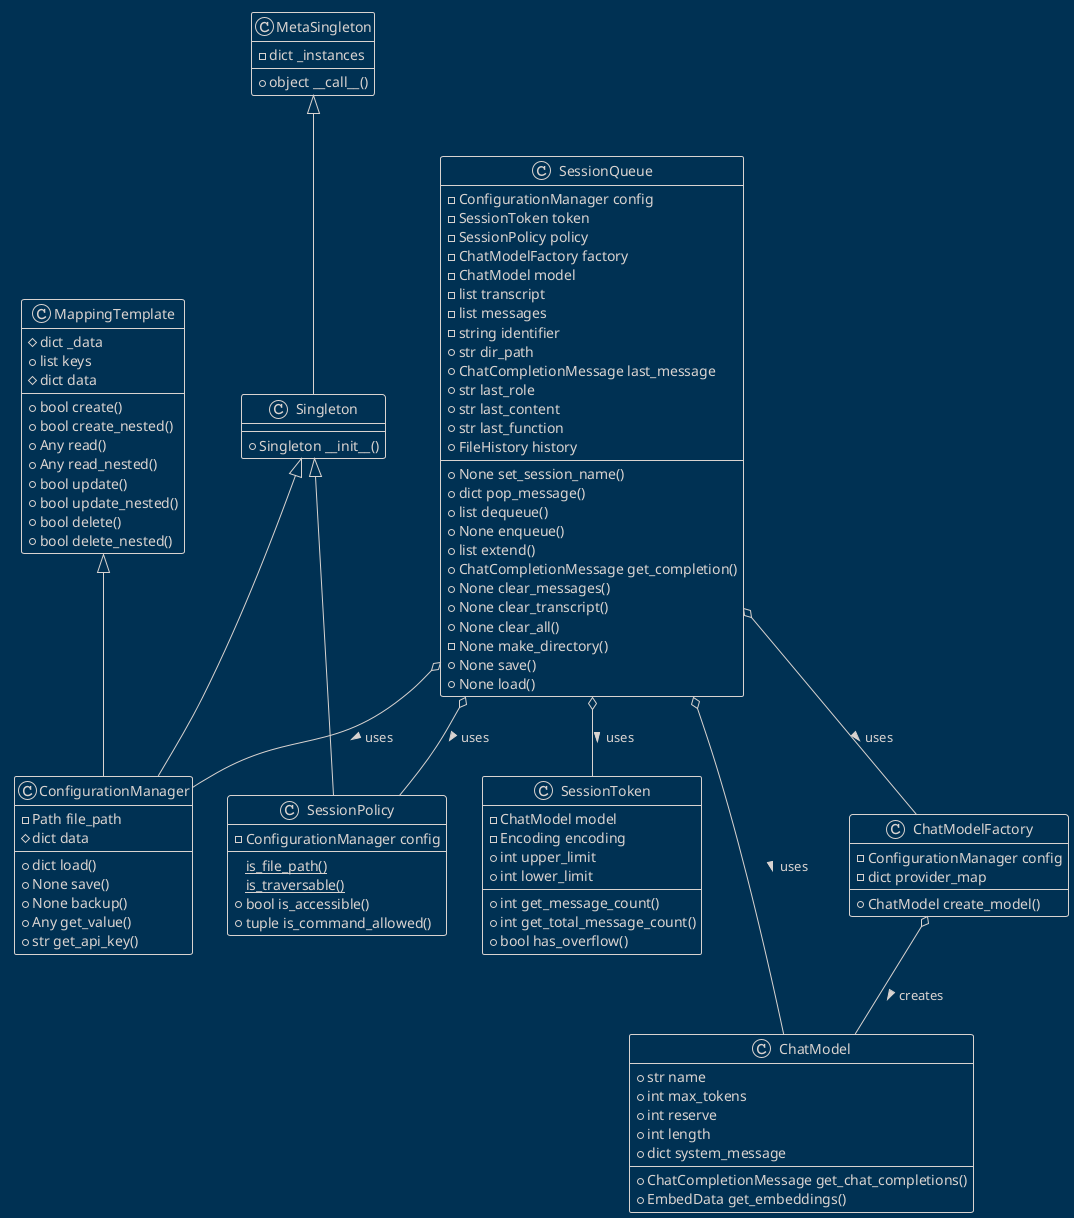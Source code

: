 @startuml SessionQueue
!theme blueprint

' docs/diagrams/plantuml/session_queue.puml

class SessionQueue {
  - ConfigurationManager config
  - SessionToken token
  - SessionPolicy policy
  - ChatModelFactory factory
  - ChatModel model
  - list transcript
  - list messages
  - string identifier
  + str dir_path
  + ChatCompletionMessage last_message
  + str last_role
  + str last_content
  + str last_function
  + FileHistory history
  + None set_session_name()
  + dict pop_message()
  + list dequeue()
  + None enqueue()
  + list extend()
  + ChatCompletionMessage get_completion()
  + None clear_messages()
  + None clear_transcript()
  + None clear_all()
  - None make_directory()
  + None save()
  + None load()
}

class MetaSingleton {
    - dict _instances
    + object __call__()
}

class Singleton extends MetaSingleton {
  + Singleton __init__()
}

class MappingTemplate {
  # dict _data
  + list keys
  # dict data
  + bool create()
  + bool create_nested()
  + Any read()
  + Any read_nested()
  + bool update()
  + bool update_nested()
  + bool delete()
  + bool delete_nested()
}

class ConfigurationManager extends Singleton, MappingTemplate {
  - Path file_path
  # dict data
  + dict load()
  + None save()
  + None backup()
  + Any get_value()
  + str get_api_key()
}

class SessionToken {
  - ChatModel model
  - Encoding encoding
  + int upper_limit
  + int lower_limit
  + int get_message_count()
  + int get_total_message_count()
  + bool has_overflow()
}

class SessionPolicy extends Singleton {
  - ConfigurationManager config
  {static} is_file_path()
  {static} is_traversable()
  + bool is_accessible()
  + tuple is_command_allowed()
}

class ChatModelFactory {
  - ConfigurationManager config
  - dict provider_map
  + ChatModel create_model()
}

class ChatModel {
  + str name
  + int max_tokens
  + int reserve
  + int length
  + dict system_message
  + ChatCompletionMessage get_chat_completions()
  + EmbedData get_embeddings()
}

' Define relationships

SessionQueue o-- ConfigurationManager : uses >
SessionQueue o-- SessionToken : uses >
SessionQueue o-- SessionPolicy : uses >
SessionQueue o-- ChatModel : uses >
ChatModelFactory o-- ChatModel : creates >
SessionQueue o-- ChatModelFactory : uses >
@enduml